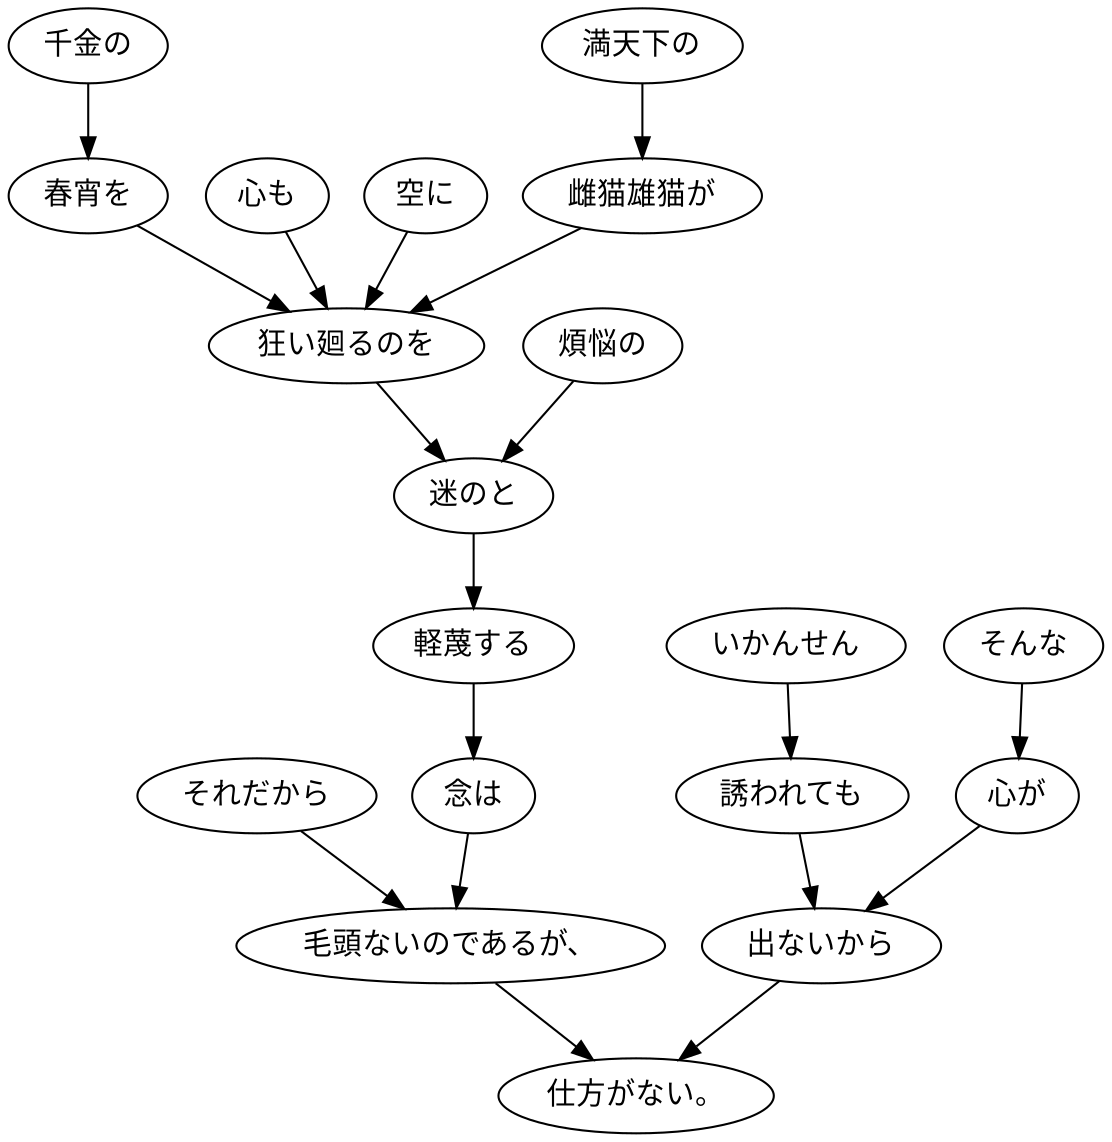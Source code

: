 digraph graph2667 {
	node0 [label="それだから"];
	node1 [label="千金の"];
	node2 [label="春宵を"];
	node3 [label="心も"];
	node4 [label="空に"];
	node5 [label="満天下の"];
	node6 [label="雌猫雄猫が"];
	node7 [label="狂い廻るのを"];
	node8 [label="煩悩の"];
	node9 [label="迷のと"];
	node10 [label="軽蔑する"];
	node11 [label="念は"];
	node12 [label="毛頭ないのであるが、"];
	node13 [label="いかんせん"];
	node14 [label="誘われても"];
	node15 [label="そんな"];
	node16 [label="心が"];
	node17 [label="出ないから"];
	node18 [label="仕方がない。"];
	node0 -> node12;
	node1 -> node2;
	node2 -> node7;
	node3 -> node7;
	node4 -> node7;
	node5 -> node6;
	node6 -> node7;
	node7 -> node9;
	node8 -> node9;
	node9 -> node10;
	node10 -> node11;
	node11 -> node12;
	node12 -> node18;
	node13 -> node14;
	node14 -> node17;
	node15 -> node16;
	node16 -> node17;
	node17 -> node18;
}
